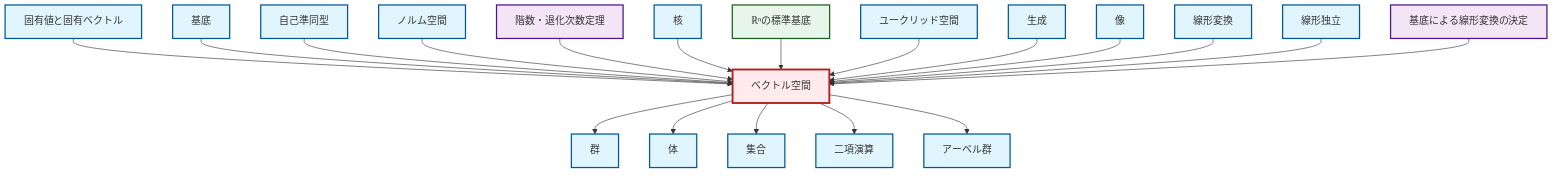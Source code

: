 graph TD
    classDef definition fill:#e1f5fe,stroke:#01579b,stroke-width:2px
    classDef theorem fill:#f3e5f5,stroke:#4a148c,stroke-width:2px
    classDef axiom fill:#fff3e0,stroke:#e65100,stroke-width:2px
    classDef example fill:#e8f5e9,stroke:#1b5e20,stroke-width:2px
    classDef current fill:#ffebee,stroke:#b71c1c,stroke-width:3px
    def-binary-operation["二項演算"]:::definition
    def-field["体"]:::definition
    def-basis["基底"]:::definition
    def-normed-vector-space["ノルム空間"]:::definition
    def-endomorphism["自己準同型"]:::definition
    def-euclidean-space["ユークリッド空間"]:::definition
    thm-linear-transformation-basis["基底による線形変換の決定"]:::theorem
    thm-rank-nullity["階数・退化次数定理"]:::theorem
    def-vector-space["ベクトル空間"]:::definition
    def-image["像"]:::definition
    def-linear-independence["線形独立"]:::definition
    def-set["集合"]:::definition
    ex-standard-basis-rn["ℝⁿの標準基底"]:::example
    def-group["群"]:::definition
    def-kernel["核"]:::definition
    def-abelian-group["アーベル群"]:::definition
    def-eigenvalue-eigenvector["固有値と固有ベクトル"]:::definition
    def-span["生成"]:::definition
    def-linear-transformation["線形変換"]:::definition
    def-eigenvalue-eigenvector --> def-vector-space
    def-basis --> def-vector-space
    def-endomorphism --> def-vector-space
    def-normed-vector-space --> def-vector-space
    def-vector-space --> def-group
    thm-rank-nullity --> def-vector-space
    def-kernel --> def-vector-space
    ex-standard-basis-rn --> def-vector-space
    def-vector-space --> def-field
    def-vector-space --> def-set
    def-euclidean-space --> def-vector-space
    def-vector-space --> def-binary-operation
    def-span --> def-vector-space
    def-image --> def-vector-space
    def-linear-transformation --> def-vector-space
    def-vector-space --> def-abelian-group
    def-linear-independence --> def-vector-space
    thm-linear-transformation-basis --> def-vector-space
    class def-vector-space current